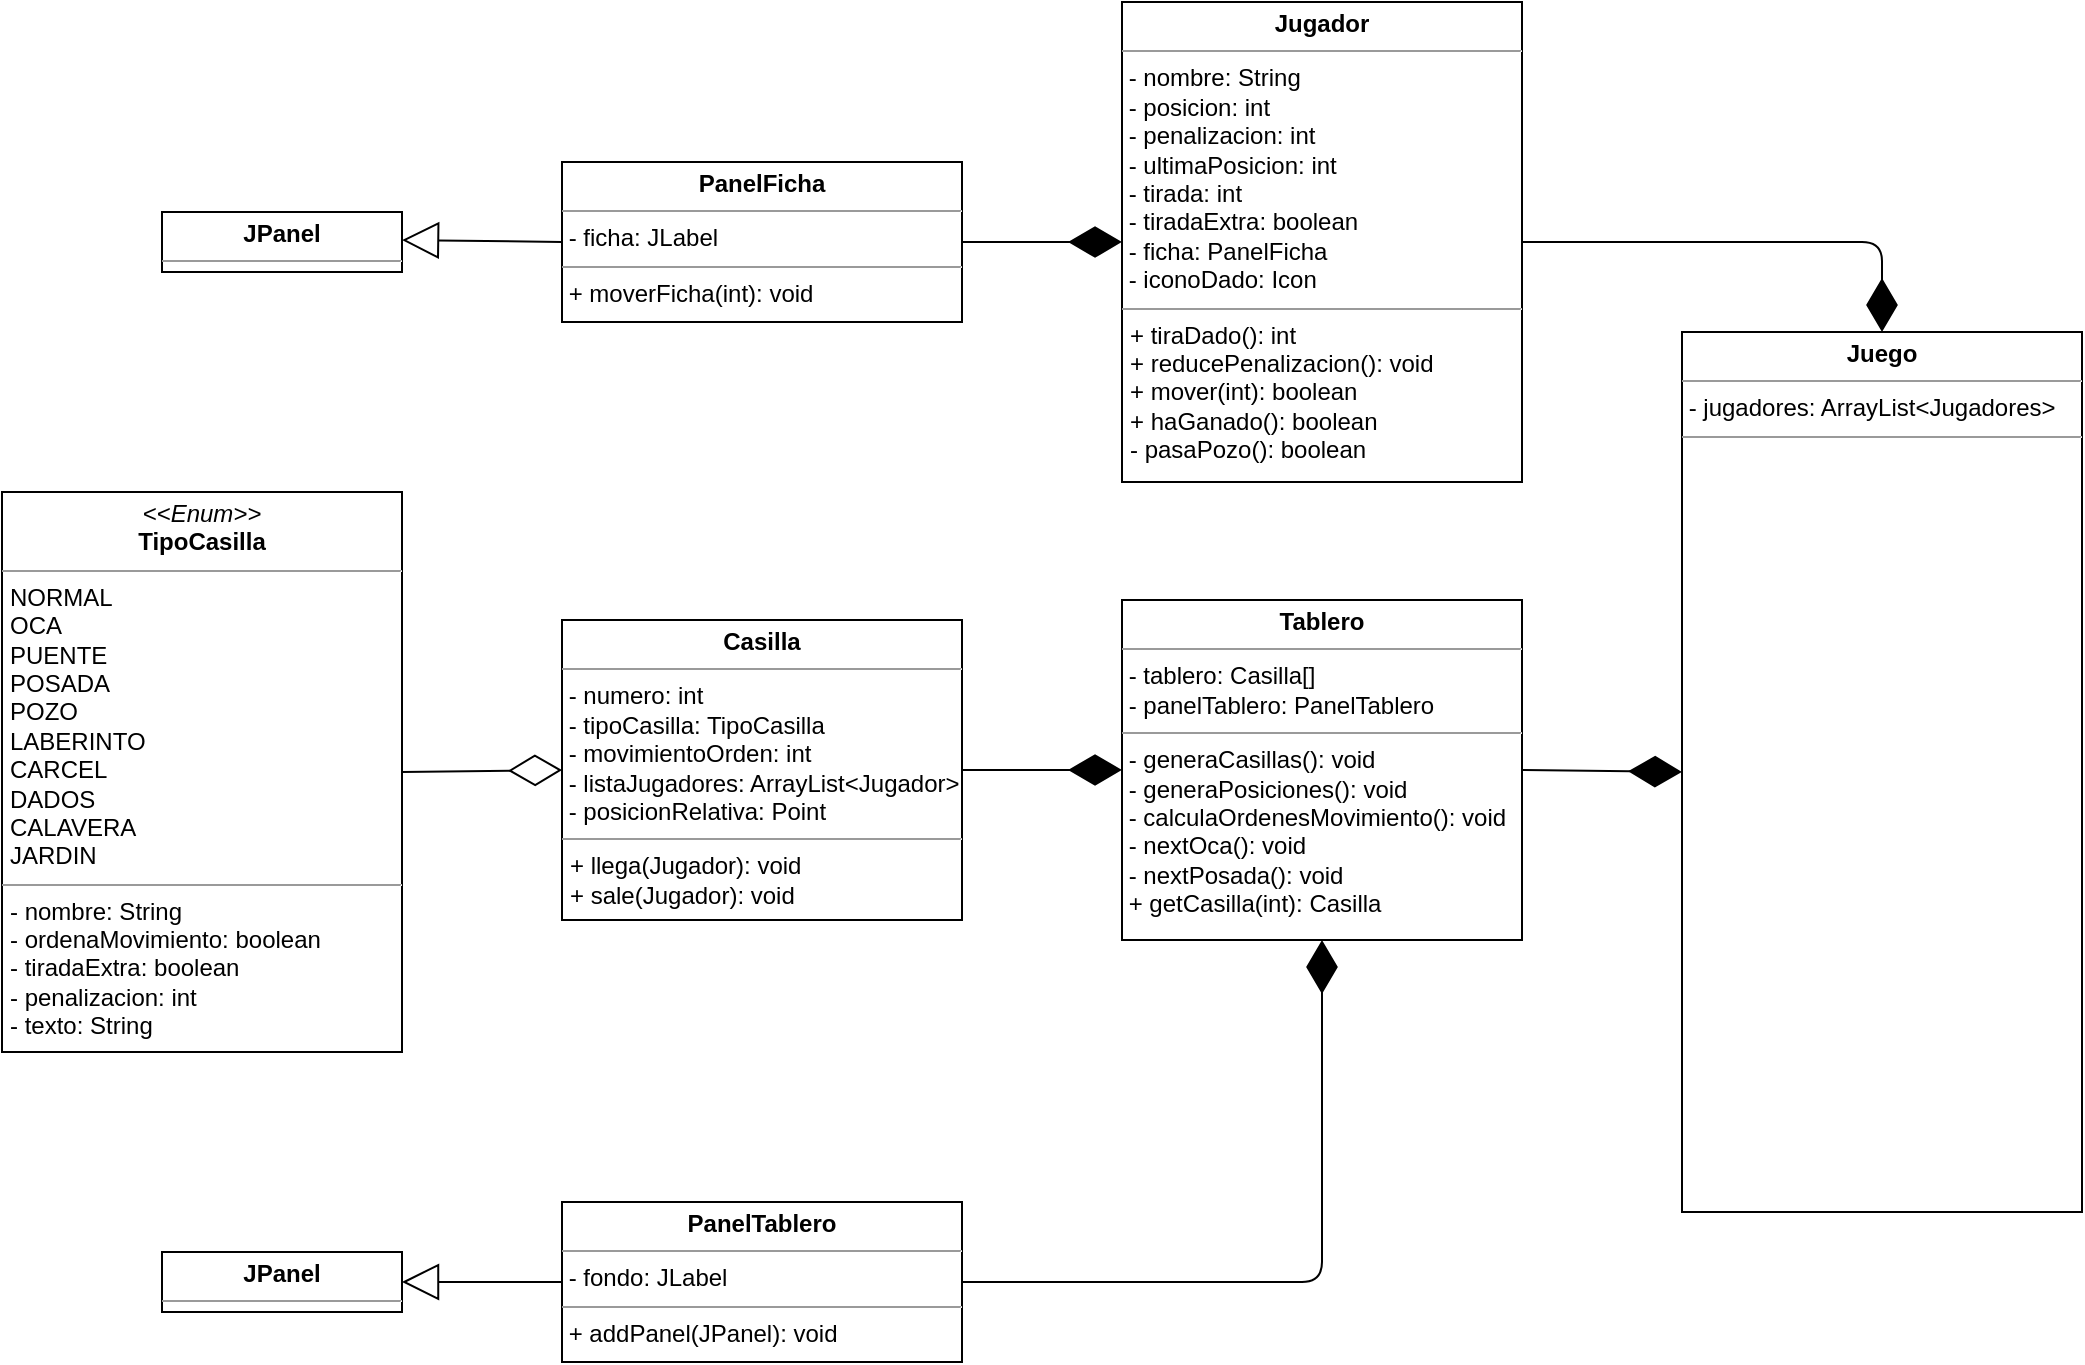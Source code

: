 <mxfile version="14.4.0" type="github">
  <diagram id="gM2QVkJXPV7dgoxVaOxa" name="LaOca">
    <mxGraphModel dx="1929" dy="1107" grid="1" gridSize="10" guides="1" tooltips="1" connect="1" arrows="1" fold="1" page="1" pageScale="1" pageWidth="1654" pageHeight="1169" math="0" shadow="0">
      <root>
        <mxCell id="th0jC6jkKCoZC_Moq8nz-0" />
        <mxCell id="th0jC6jkKCoZC_Moq8nz-1" parent="th0jC6jkKCoZC_Moq8nz-0" />
        <mxCell id="lphoJgTMi3brXADvJATr-0" value="&lt;p style=&quot;margin: 0px ; margin-top: 4px ; text-align: center&quot;&gt;&lt;i&gt;&amp;lt;&amp;lt;Enum&amp;gt;&amp;gt;&lt;/i&gt;&lt;br&gt;&lt;b&gt;TipoCasilla&lt;/b&gt;&lt;/p&gt;&lt;hr size=&quot;1&quot;&gt;&lt;p style=&quot;margin: 0px ; margin-left: 4px&quot;&gt;NORMAL&lt;/p&gt;&lt;p style=&quot;margin: 0px ; margin-left: 4px&quot;&gt;OCA&lt;/p&gt;&lt;p style=&quot;margin: 0px ; margin-left: 4px&quot;&gt;PUENTE&lt;/p&gt;&lt;p style=&quot;margin: 0px ; margin-left: 4px&quot;&gt;POSADA&lt;/p&gt;&lt;p style=&quot;margin: 0px ; margin-left: 4px&quot;&gt;POZO&lt;/p&gt;&lt;p style=&quot;margin: 0px ; margin-left: 4px&quot;&gt;LABERINTO&lt;/p&gt;&lt;p style=&quot;margin: 0px ; margin-left: 4px&quot;&gt;CARCEL&lt;/p&gt;&lt;p style=&quot;margin: 0px ; margin-left: 4px&quot;&gt;DADOS&lt;/p&gt;&lt;p style=&quot;margin: 0px ; margin-left: 4px&quot;&gt;CALAVERA&lt;/p&gt;&lt;p style=&quot;margin: 0px ; margin-left: 4px&quot;&gt;JARDIN&lt;br&gt;&lt;/p&gt;&lt;hr size=&quot;1&quot;&gt;&lt;p style=&quot;margin: 0px ; margin-left: 4px&quot;&gt;- nombre: String&lt;br&gt;- ordenaMovimiento: boolean&lt;/p&gt;&lt;p style=&quot;margin: 0px ; margin-left: 4px&quot;&gt;- tiradaExtra: boolean&lt;/p&gt;&lt;p style=&quot;margin: 0px ; margin-left: 4px&quot;&gt;- penalizacion: int&lt;/p&gt;&lt;p style=&quot;margin: 0px ; margin-left: 4px&quot;&gt;- texto: String&lt;br&gt;&lt;/p&gt;" style="verticalAlign=top;align=left;overflow=fill;fontSize=12;fontFamily=Helvetica;html=1;sketch=0;glass=0;direction=west;noLabel=0;portConstraintRotation=0;perimeter=rectanglePerimeter;container=0;dropTarget=0;rounded=0;" parent="th0jC6jkKCoZC_Moq8nz-1" vertex="1">
          <mxGeometry x="40" y="445" width="200" height="280" as="geometry" />
        </mxCell>
        <mxCell id="lphoJgTMi3brXADvJATr-4" value="&lt;p style=&quot;margin: 0px ; margin-top: 4px ; text-align: center&quot;&gt;&lt;b&gt;Casilla&lt;/b&gt;&lt;/p&gt;&lt;hr size=&quot;1&quot;&gt;&lt;div&gt;&amp;nbsp;- numero: int&lt;/div&gt;&lt;div&gt;&amp;nbsp;- tipoCasilla: TipoCasilla&lt;/div&gt;&lt;div&gt;&amp;nbsp;- movimientoOrden: int&lt;br&gt;&lt;/div&gt;&lt;div&gt;&lt;div&gt;&amp;nbsp;- listaJugadores: ArrayList&amp;lt;Jugador&amp;gt;&lt;br&gt;&lt;/div&gt;&amp;nbsp;- posicionRelativa: Point&lt;/div&gt;&lt;hr size=&quot;1&quot;&gt;&lt;p style=&quot;margin: 0px ; margin-left: 4px&quot;&gt;+ llega(Jugador): void&lt;/p&gt;&lt;p style=&quot;margin: 0px ; margin-left: 4px&quot;&gt;+ sale(Jugador): void&lt;br&gt;&lt;/p&gt;" style="verticalAlign=top;align=left;overflow=fill;fontSize=12;fontFamily=Helvetica;html=1;rounded=0;glass=0;sketch=0;" parent="th0jC6jkKCoZC_Moq8nz-1" vertex="1">
          <mxGeometry x="320" y="509" width="200" height="150" as="geometry" />
        </mxCell>
        <mxCell id="lphoJgTMi3brXADvJATr-5" value="&lt;p style=&quot;margin: 0px ; margin-top: 4px ; text-align: center&quot;&gt;&lt;b&gt;Jugador&lt;/b&gt;&lt;/p&gt;&lt;hr size=&quot;1&quot;&gt;&lt;div&gt;&amp;nbsp;- nombre: String&lt;br&gt;&lt;/div&gt;&lt;div&gt;&amp;nbsp;- posicion: int&lt;br&gt;&lt;/div&gt;&lt;div&gt;&amp;nbsp;- penalizacion: int&lt;br&gt;&lt;/div&gt;&lt;div&gt;&lt;div&gt;&amp;nbsp;- ultimaPosicion: int&lt;br&gt;&lt;/div&gt;&amp;nbsp;- tirada: int&lt;/div&gt;&lt;div&gt;&amp;nbsp;- tiradaExtra: boolean&lt;br&gt;&lt;/div&gt;&lt;div&gt;&amp;nbsp;- ficha: PanelFicha&lt;/div&gt;&lt;div&gt;&amp;nbsp;- iconoDado: Icon&lt;/div&gt;&lt;hr size=&quot;1&quot;&gt;&lt;p style=&quot;margin: 0px ; margin-left: 4px&quot;&gt;+ tiraDado(): int&lt;/p&gt;&lt;p style=&quot;margin: 0px ; margin-left: 4px&quot;&gt;+ reducePenalizacion(): void&lt;/p&gt;&lt;p style=&quot;margin: 0px ; margin-left: 4px&quot;&gt;+ mover(int): boolean&lt;/p&gt;&lt;p style=&quot;margin: 0px ; margin-left: 4px&quot;&gt;+ haGanado(): boolean&lt;/p&gt;&lt;p style=&quot;margin: 0px ; margin-left: 4px&quot;&gt;- pasaPozo(): boolean&lt;br&gt;&lt;/p&gt;" style="verticalAlign=top;align=left;overflow=fill;fontSize=12;fontFamily=Helvetica;html=1;rounded=0;glass=0;sketch=0;" parent="th0jC6jkKCoZC_Moq8nz-1" vertex="1">
          <mxGeometry x="600" y="200" width="200" height="240" as="geometry" />
        </mxCell>
        <mxCell id="lphoJgTMi3brXADvJATr-6" value="&lt;p style=&quot;margin: 0px ; margin-top: 4px ; text-align: center&quot;&gt;&lt;b&gt;Tablero&lt;/b&gt;&lt;/p&gt;&lt;hr size=&quot;1&quot;&gt;&lt;div&gt;&amp;nbsp;- tablero: Casilla[]&lt;/div&gt;&lt;div&gt;&amp;nbsp;- panelTablero: PanelTablero&lt;br&gt;&lt;/div&gt;&lt;hr size=&quot;1&quot;&gt;&lt;div&gt;&amp;nbsp;- generaCasillas(): void&lt;/div&gt;&lt;div&gt;&amp;nbsp;- generaPosiciones(): void&lt;br&gt;&lt;/div&gt;&lt;div&gt;&amp;nbsp;- calculaOrdenesMovimiento(): void&lt;/div&gt;&lt;div&gt;&amp;nbsp;- nextOca(): void&lt;/div&gt;&lt;div&gt;&amp;nbsp;- nextPosada(): void&lt;/div&gt;&lt;div&gt;&amp;nbsp;+ getCasilla(int): Casilla&lt;br&gt;&lt;/div&gt;&lt;div&gt;&lt;br&gt;&lt;/div&gt;" style="verticalAlign=top;align=left;overflow=fill;fontSize=12;fontFamily=Helvetica;html=1;rounded=0;glass=0;sketch=0;" parent="th0jC6jkKCoZC_Moq8nz-1" vertex="1">
          <mxGeometry x="600" y="499" width="200" height="170" as="geometry" />
        </mxCell>
        <mxCell id="0TcVZTnPAdP3gEemcyEw-1" value="&lt;p style=&quot;margin: 0px ; margin-top: 4px ; text-align: center&quot;&gt;&lt;b&gt;Juego&lt;/b&gt;&lt;/p&gt;&lt;hr size=&quot;1&quot;&gt;&lt;div&gt;&amp;nbsp;- jugadores: ArrayList&amp;lt;Jugadores&amp;gt;&lt;br&gt;&lt;/div&gt;&lt;hr size=&quot;1&quot;&gt;" style="verticalAlign=top;align=left;overflow=fill;fontSize=12;fontFamily=Helvetica;html=1;rounded=0;glass=0;sketch=0;" parent="th0jC6jkKCoZC_Moq8nz-1" vertex="1">
          <mxGeometry x="880" y="365" width="200" height="440" as="geometry" />
        </mxCell>
        <mxCell id="FzhAQo4SOnSu9Yb41LlQ-0" style="edgeStyle=orthogonalEdgeStyle;rounded=0;orthogonalLoop=1;jettySize=auto;html=1;exitX=0.5;exitY=1;exitDx=0;exitDy=0;" edge="1" parent="th0jC6jkKCoZC_Moq8nz-1" source="lphoJgTMi3brXADvJATr-5" target="lphoJgTMi3brXADvJATr-5">
          <mxGeometry relative="1" as="geometry" />
        </mxCell>
        <mxCell id="FzhAQo4SOnSu9Yb41LlQ-2" value="&lt;p style=&quot;margin: 0px ; margin-top: 4px ; text-align: center&quot;&gt;&lt;b&gt;PanelFicha&lt;/b&gt;&lt;/p&gt;&lt;hr size=&quot;1&quot;&gt;&lt;div&gt;&amp;nbsp;- ficha: JLabel&lt;br&gt;&lt;/div&gt;&lt;hr size=&quot;1&quot;&gt;&lt;div&gt;&amp;nbsp;+ moverFicha(int): void&lt;/div&gt;" style="verticalAlign=top;align=left;overflow=fill;fontSize=12;fontFamily=Helvetica;html=1;rounded=0;glass=0;sketch=0;" vertex="1" parent="th0jC6jkKCoZC_Moq8nz-1">
          <mxGeometry x="320" y="280" width="200" height="80" as="geometry" />
        </mxCell>
        <mxCell id="FzhAQo4SOnSu9Yb41LlQ-6" value="&lt;p style=&quot;margin: 0px ; margin-top: 4px ; text-align: center&quot;&gt;&lt;b&gt;JPanel&lt;/b&gt;&lt;/p&gt;&lt;hr size=&quot;1&quot;&gt;&lt;div style=&quot;height: 2px&quot;&gt;&lt;/div&gt;" style="verticalAlign=top;align=left;overflow=fill;fontSize=12;fontFamily=Helvetica;html=1;" vertex="1" parent="th0jC6jkKCoZC_Moq8nz-1">
          <mxGeometry x="120" y="305" width="120" height="30" as="geometry" />
        </mxCell>
        <mxCell id="FzhAQo4SOnSu9Yb41LlQ-9" value="&lt;p style=&quot;margin: 0px ; margin-top: 4px ; text-align: center&quot;&gt;&lt;b&gt;PanelTablero&lt;/b&gt;&lt;/p&gt;&lt;hr size=&quot;1&quot;&gt;&lt;div&gt;&amp;nbsp;- fondo: JLabel&lt;br&gt;&lt;/div&gt;&lt;hr size=&quot;1&quot;&gt;&lt;div&gt;&amp;nbsp;+ addPanel(JPanel): void&lt;/div&gt;" style="verticalAlign=top;align=left;overflow=fill;fontSize=12;fontFamily=Helvetica;html=1;rounded=0;glass=0;sketch=0;" vertex="1" parent="th0jC6jkKCoZC_Moq8nz-1">
          <mxGeometry x="320" y="800" width="200" height="80" as="geometry" />
        </mxCell>
        <mxCell id="FzhAQo4SOnSu9Yb41LlQ-11" value="" style="endArrow=block;endSize=16;endFill=0;html=1;exitX=0;exitY=0.5;exitDx=0;exitDy=0;" edge="1" parent="th0jC6jkKCoZC_Moq8nz-1" source="FzhAQo4SOnSu9Yb41LlQ-7">
          <mxGeometry x="0.167" y="-30" width="160" relative="1" as="geometry">
            <mxPoint x="320" y="840" as="sourcePoint" />
            <mxPoint x="200" y="840" as="targetPoint" />
            <mxPoint as="offset" />
          </mxGeometry>
        </mxCell>
        <mxCell id="FzhAQo4SOnSu9Yb41LlQ-12" value="" style="endArrow=block;endSize=16;endFill=0;html=1;exitX=0;exitY=0.5;exitDx=0;exitDy=0;" edge="1" parent="th0jC6jkKCoZC_Moq8nz-1" source="FzhAQo4SOnSu9Yb41LlQ-2">
          <mxGeometry x="0.167" y="-30" width="160" relative="1" as="geometry">
            <mxPoint x="320" y="319.17" as="sourcePoint" />
            <mxPoint x="240" y="319" as="targetPoint" />
            <mxPoint as="offset" />
          </mxGeometry>
        </mxCell>
        <mxCell id="FzhAQo4SOnSu9Yb41LlQ-7" value="&lt;p style=&quot;margin: 0px ; margin-top: 4px ; text-align: center&quot;&gt;&lt;b&gt;JPanel&lt;/b&gt;&lt;/p&gt;&lt;hr size=&quot;1&quot;&gt;&lt;div style=&quot;height: 2px&quot;&gt;&lt;/div&gt;" style="verticalAlign=top;align=left;overflow=fill;fontSize=12;fontFamily=Helvetica;html=1;" vertex="1" parent="th0jC6jkKCoZC_Moq8nz-1">
          <mxGeometry x="120" y="825" width="120" height="30" as="geometry" />
        </mxCell>
        <mxCell id="FzhAQo4SOnSu9Yb41LlQ-13" value="" style="endArrow=block;endSize=16;endFill=0;html=1;exitX=0;exitY=0.5;exitDx=0;exitDy=0;" edge="1" parent="th0jC6jkKCoZC_Moq8nz-1" source="FzhAQo4SOnSu9Yb41LlQ-9" target="FzhAQo4SOnSu9Yb41LlQ-7">
          <mxGeometry x="0.167" y="-30" width="160" relative="1" as="geometry">
            <mxPoint x="360" y="840" as="sourcePoint" />
            <mxPoint x="200" y="840" as="targetPoint" />
            <mxPoint as="offset" />
          </mxGeometry>
        </mxCell>
        <mxCell id="FzhAQo4SOnSu9Yb41LlQ-14" value="" style="endArrow=diamondThin;endFill=0;endSize=24;html=1;exitX=0;exitY=0.5;exitDx=0;exitDy=0;entryX=0;entryY=0.5;entryDx=0;entryDy=0;" edge="1" parent="th0jC6jkKCoZC_Moq8nz-1" source="lphoJgTMi3brXADvJATr-0" target="lphoJgTMi3brXADvJATr-4">
          <mxGeometry width="160" relative="1" as="geometry">
            <mxPoint x="280" y="690" as="sourcePoint" />
            <mxPoint x="440" y="690" as="targetPoint" />
          </mxGeometry>
        </mxCell>
        <mxCell id="FzhAQo4SOnSu9Yb41LlQ-15" value="" style="endArrow=diamondThin;endFill=1;endSize=24;html=1;exitX=1;exitY=0.5;exitDx=0;exitDy=0;entryX=0;entryY=0.5;entryDx=0;entryDy=0;" edge="1" parent="th0jC6jkKCoZC_Moq8nz-1" source="lphoJgTMi3brXADvJATr-4" target="lphoJgTMi3brXADvJATr-6">
          <mxGeometry width="160" relative="1" as="geometry">
            <mxPoint x="480" y="650" as="sourcePoint" />
            <mxPoint x="640" y="650" as="targetPoint" />
          </mxGeometry>
        </mxCell>
        <mxCell id="FzhAQo4SOnSu9Yb41LlQ-16" value="" style="endArrow=diamondThin;endFill=1;endSize=24;html=1;exitX=1;exitY=0.5;exitDx=0;exitDy=0;entryX=0;entryY=0.5;entryDx=0;entryDy=0;" edge="1" parent="th0jC6jkKCoZC_Moq8nz-1" source="FzhAQo4SOnSu9Yb41LlQ-2" target="lphoJgTMi3brXADvJATr-5">
          <mxGeometry width="160" relative="1" as="geometry">
            <mxPoint x="530" y="594" as="sourcePoint" />
            <mxPoint x="610" y="594" as="targetPoint" />
          </mxGeometry>
        </mxCell>
        <mxCell id="FzhAQo4SOnSu9Yb41LlQ-17" value="" style="endArrow=diamondThin;endFill=1;endSize=24;html=1;exitX=1;exitY=0.5;exitDx=0;exitDy=0;entryX=0.5;entryY=0;entryDx=0;entryDy=0;" edge="1" parent="th0jC6jkKCoZC_Moq8nz-1" source="lphoJgTMi3brXADvJATr-5" target="0TcVZTnPAdP3gEemcyEw-1">
          <mxGeometry width="160" relative="1" as="geometry">
            <mxPoint x="530" y="330.0" as="sourcePoint" />
            <mxPoint x="610" y="330.0" as="targetPoint" />
            <Array as="points">
              <mxPoint x="980" y="320" />
            </Array>
          </mxGeometry>
        </mxCell>
        <mxCell id="FzhAQo4SOnSu9Yb41LlQ-18" value="" style="endArrow=diamondThin;endFill=1;endSize=24;html=1;exitX=1;exitY=0.5;exitDx=0;exitDy=0;entryX=0.5;entryY=1;entryDx=0;entryDy=0;" edge="1" parent="th0jC6jkKCoZC_Moq8nz-1" source="FzhAQo4SOnSu9Yb41LlQ-9" target="lphoJgTMi3brXADvJATr-6">
          <mxGeometry width="160" relative="1" as="geometry">
            <mxPoint x="530" y="594" as="sourcePoint" />
            <mxPoint x="610" y="594" as="targetPoint" />
            <Array as="points">
              <mxPoint x="700" y="840" />
            </Array>
          </mxGeometry>
        </mxCell>
        <mxCell id="FzhAQo4SOnSu9Yb41LlQ-19" value="" style="endArrow=diamondThin;endFill=1;endSize=24;html=1;exitX=1;exitY=0.5;exitDx=0;exitDy=0;entryX=0;entryY=0.5;entryDx=0;entryDy=0;" edge="1" parent="th0jC6jkKCoZC_Moq8nz-1" source="lphoJgTMi3brXADvJATr-6" target="0TcVZTnPAdP3gEemcyEw-1">
          <mxGeometry width="160" relative="1" as="geometry">
            <mxPoint x="530" y="594" as="sourcePoint" />
            <mxPoint x="610" y="594" as="targetPoint" />
          </mxGeometry>
        </mxCell>
      </root>
    </mxGraphModel>
  </diagram>
</mxfile>
